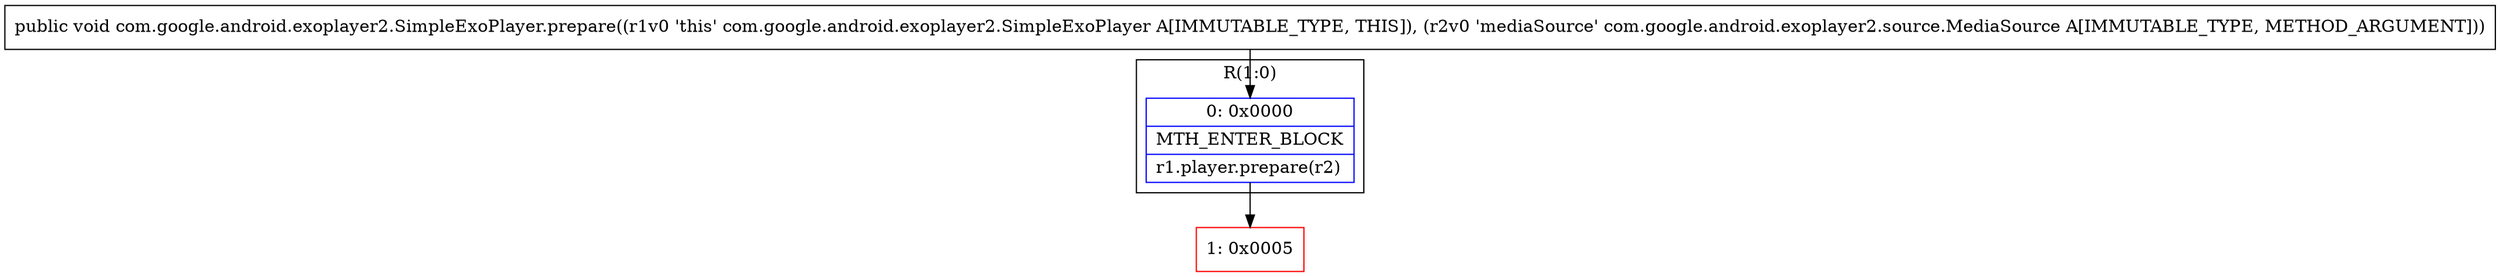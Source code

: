 digraph "CFG forcom.google.android.exoplayer2.SimpleExoPlayer.prepare(Lcom\/google\/android\/exoplayer2\/source\/MediaSource;)V" {
subgraph cluster_Region_544827300 {
label = "R(1:0)";
node [shape=record,color=blue];
Node_0 [shape=record,label="{0\:\ 0x0000|MTH_ENTER_BLOCK\l|r1.player.prepare(r2)\l}"];
}
Node_1 [shape=record,color=red,label="{1\:\ 0x0005}"];
MethodNode[shape=record,label="{public void com.google.android.exoplayer2.SimpleExoPlayer.prepare((r1v0 'this' com.google.android.exoplayer2.SimpleExoPlayer A[IMMUTABLE_TYPE, THIS]), (r2v0 'mediaSource' com.google.android.exoplayer2.source.MediaSource A[IMMUTABLE_TYPE, METHOD_ARGUMENT])) }"];
MethodNode -> Node_0;
Node_0 -> Node_1;
}


